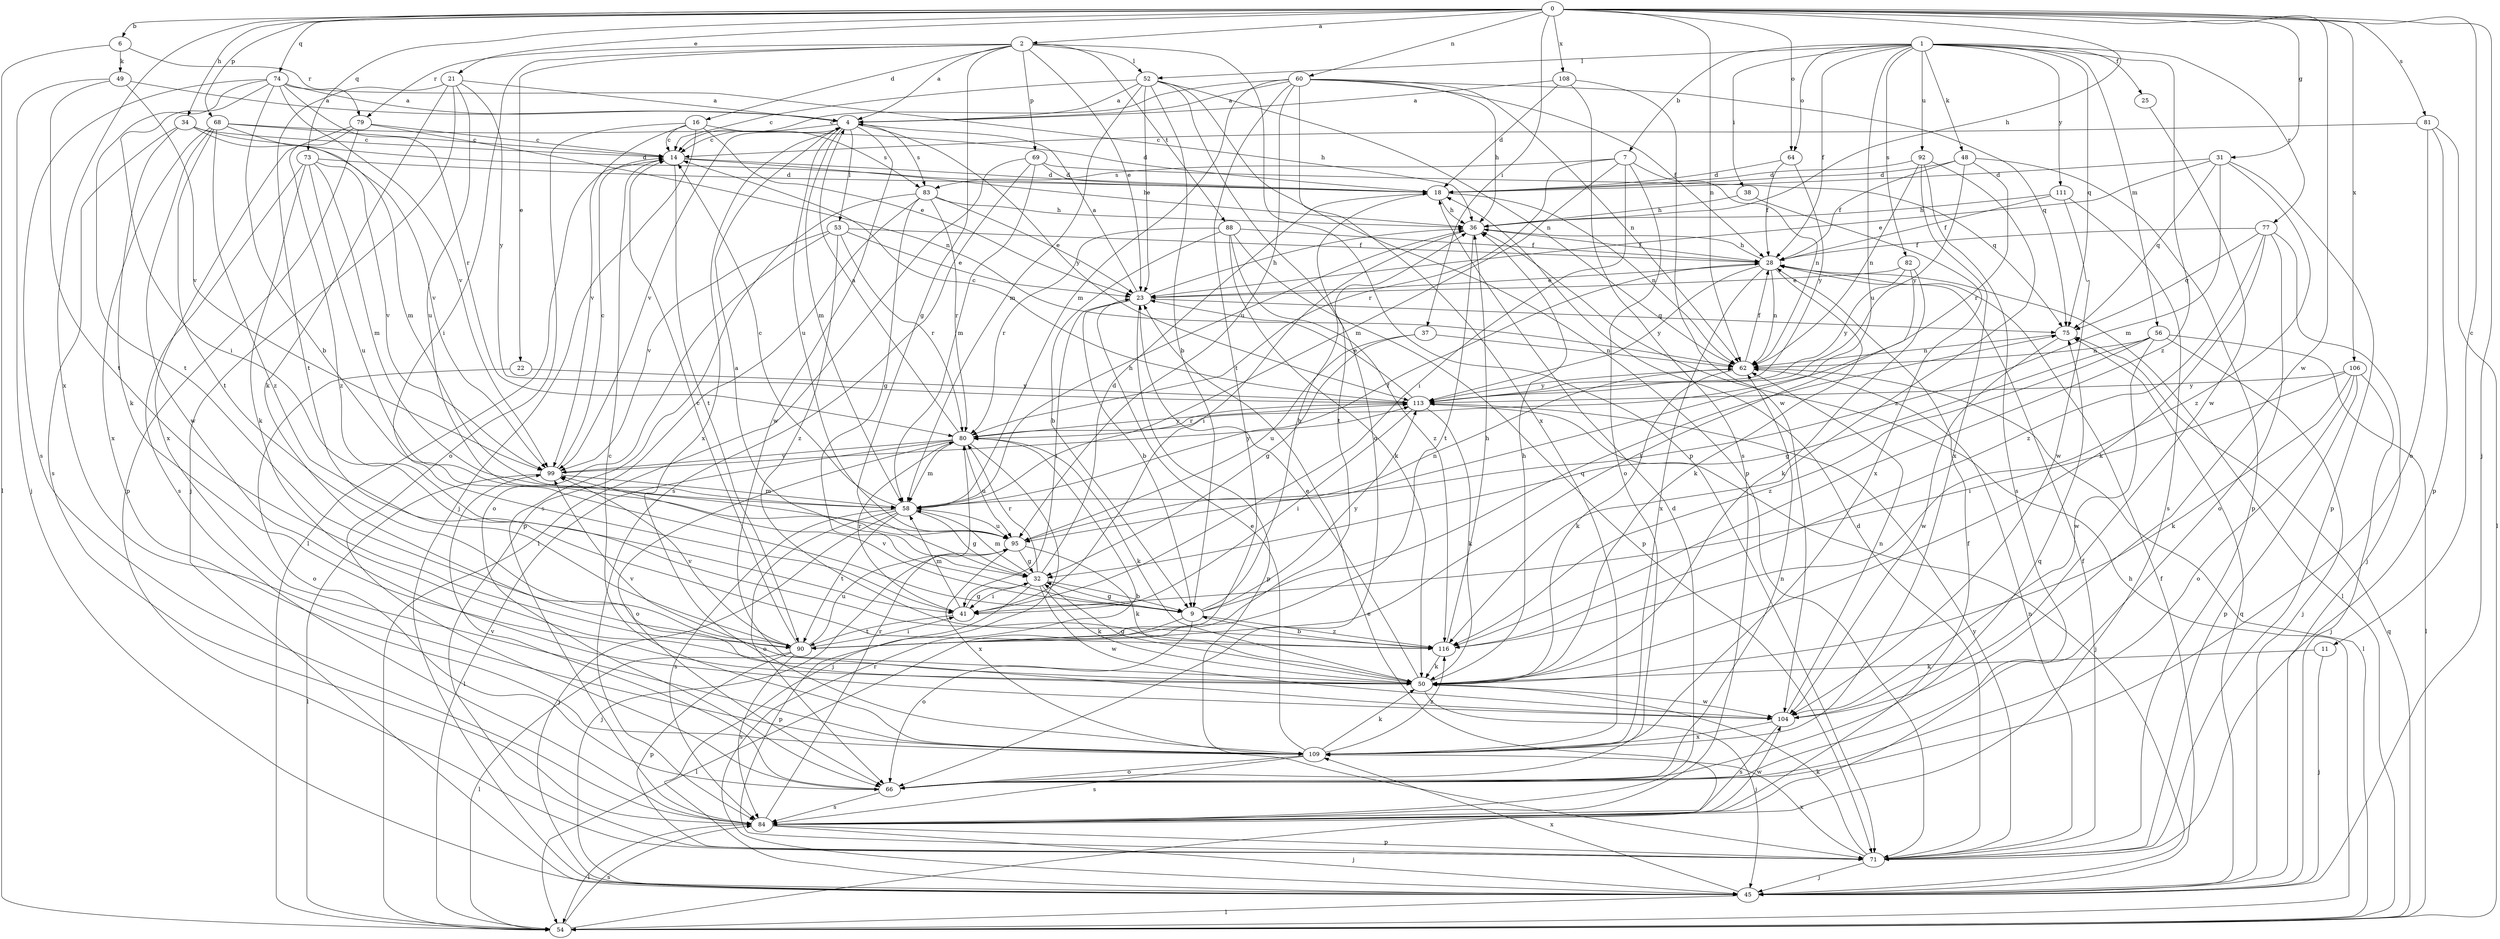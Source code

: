 strict digraph  {
0;
1;
2;
4;
6;
7;
9;
11;
14;
16;
18;
21;
22;
23;
25;
28;
31;
32;
34;
36;
37;
38;
41;
45;
48;
49;
50;
52;
53;
54;
56;
58;
60;
62;
64;
66;
68;
69;
71;
73;
74;
75;
77;
79;
80;
81;
82;
83;
84;
88;
90;
92;
95;
99;
104;
106;
108;
109;
111;
113;
116;
0 -> 2  [label=a];
0 -> 6  [label=b];
0 -> 11  [label=c];
0 -> 21  [label=e];
0 -> 31  [label=g];
0 -> 34  [label=h];
0 -> 36  [label=h];
0 -> 37  [label=i];
0 -> 45  [label=j];
0 -> 60  [label=n];
0 -> 62  [label=n];
0 -> 64  [label=o];
0 -> 68  [label=p];
0 -> 73  [label=q];
0 -> 74  [label=q];
0 -> 81  [label=s];
0 -> 104  [label=w];
0 -> 106  [label=x];
0 -> 108  [label=x];
0 -> 109  [label=x];
1 -> 7  [label=b];
1 -> 25  [label=f];
1 -> 28  [label=f];
1 -> 38  [label=i];
1 -> 48  [label=k];
1 -> 52  [label=l];
1 -> 56  [label=m];
1 -> 64  [label=o];
1 -> 75  [label=q];
1 -> 77  [label=r];
1 -> 82  [label=s];
1 -> 92  [label=u];
1 -> 95  [label=u];
1 -> 111  [label=y];
1 -> 116  [label=z];
2 -> 4  [label=a];
2 -> 16  [label=d];
2 -> 22  [label=e];
2 -> 23  [label=e];
2 -> 32  [label=g];
2 -> 41  [label=i];
2 -> 52  [label=l];
2 -> 69  [label=p];
2 -> 71  [label=p];
2 -> 79  [label=r];
2 -> 88  [label=t];
4 -> 14  [label=c];
4 -> 53  [label=l];
4 -> 58  [label=m];
4 -> 83  [label=s];
4 -> 95  [label=u];
4 -> 99  [label=v];
4 -> 104  [label=w];
4 -> 109  [label=x];
4 -> 113  [label=y];
6 -> 49  [label=k];
6 -> 54  [label=l];
6 -> 79  [label=r];
7 -> 41  [label=i];
7 -> 58  [label=m];
7 -> 62  [label=n];
7 -> 66  [label=o];
7 -> 80  [label=r];
7 -> 83  [label=s];
9 -> 4  [label=a];
9 -> 32  [label=g];
9 -> 36  [label=h];
9 -> 54  [label=l];
9 -> 66  [label=o];
9 -> 75  [label=q];
9 -> 99  [label=v];
9 -> 113  [label=y];
9 -> 116  [label=z];
11 -> 45  [label=j];
11 -> 50  [label=k];
14 -> 18  [label=d];
14 -> 36  [label=h];
14 -> 54  [label=l];
14 -> 90  [label=t];
16 -> 14  [label=c];
16 -> 23  [label=e];
16 -> 45  [label=j];
16 -> 66  [label=o];
16 -> 83  [label=s];
16 -> 99  [label=v];
18 -> 36  [label=h];
18 -> 62  [label=n];
18 -> 90  [label=t];
21 -> 4  [label=a];
21 -> 45  [label=j];
21 -> 50  [label=k];
21 -> 90  [label=t];
21 -> 95  [label=u];
21 -> 113  [label=y];
22 -> 66  [label=o];
22 -> 113  [label=y];
23 -> 4  [label=a];
23 -> 9  [label=b];
23 -> 36  [label=h];
23 -> 41  [label=i];
23 -> 71  [label=p];
23 -> 75  [label=q];
25 -> 104  [label=w];
28 -> 23  [label=e];
28 -> 36  [label=h];
28 -> 50  [label=k];
28 -> 54  [label=l];
28 -> 62  [label=n];
28 -> 109  [label=x];
28 -> 113  [label=y];
31 -> 18  [label=d];
31 -> 23  [label=e];
31 -> 58  [label=m];
31 -> 71  [label=p];
31 -> 75  [label=q];
31 -> 116  [label=z];
32 -> 9  [label=b];
32 -> 18  [label=d];
32 -> 41  [label=i];
32 -> 50  [label=k];
32 -> 58  [label=m];
32 -> 71  [label=p];
32 -> 80  [label=r];
32 -> 104  [label=w];
34 -> 14  [label=c];
34 -> 18  [label=d];
34 -> 50  [label=k];
34 -> 84  [label=s];
34 -> 99  [label=v];
36 -> 28  [label=f];
36 -> 41  [label=i];
36 -> 90  [label=t];
37 -> 32  [label=g];
37 -> 62  [label=n];
37 -> 95  [label=u];
38 -> 36  [label=h];
38 -> 109  [label=x];
41 -> 32  [label=g];
41 -> 58  [label=m];
41 -> 80  [label=r];
41 -> 90  [label=t];
45 -> 28  [label=f];
45 -> 54  [label=l];
45 -> 75  [label=q];
45 -> 80  [label=r];
45 -> 109  [label=x];
48 -> 18  [label=d];
48 -> 28  [label=f];
48 -> 71  [label=p];
48 -> 80  [label=r];
48 -> 113  [label=y];
49 -> 4  [label=a];
49 -> 45  [label=j];
49 -> 90  [label=t];
49 -> 99  [label=v];
50 -> 23  [label=e];
50 -> 32  [label=g];
50 -> 36  [label=h];
50 -> 45  [label=j];
50 -> 99  [label=v];
50 -> 104  [label=w];
52 -> 4  [label=a];
52 -> 9  [label=b];
52 -> 14  [label=c];
52 -> 23  [label=e];
52 -> 58  [label=m];
52 -> 62  [label=n];
52 -> 66  [label=o];
52 -> 71  [label=p];
53 -> 23  [label=e];
53 -> 28  [label=f];
53 -> 66  [label=o];
53 -> 80  [label=r];
53 -> 99  [label=v];
53 -> 116  [label=z];
54 -> 23  [label=e];
54 -> 36  [label=h];
54 -> 75  [label=q];
54 -> 84  [label=s];
56 -> 32  [label=g];
56 -> 45  [label=j];
56 -> 54  [label=l];
56 -> 62  [label=n];
56 -> 104  [label=w];
56 -> 116  [label=z];
58 -> 14  [label=c];
58 -> 28  [label=f];
58 -> 32  [label=g];
58 -> 36  [label=h];
58 -> 45  [label=j];
58 -> 66  [label=o];
58 -> 84  [label=s];
58 -> 90  [label=t];
58 -> 95  [label=u];
60 -> 4  [label=a];
60 -> 14  [label=c];
60 -> 28  [label=f];
60 -> 36  [label=h];
60 -> 58  [label=m];
60 -> 62  [label=n];
60 -> 75  [label=q];
60 -> 90  [label=t];
60 -> 95  [label=u];
60 -> 109  [label=x];
62 -> 28  [label=f];
62 -> 50  [label=k];
62 -> 54  [label=l];
62 -> 113  [label=y];
64 -> 18  [label=d];
64 -> 28  [label=f];
64 -> 113  [label=y];
66 -> 62  [label=n];
66 -> 75  [label=q];
66 -> 84  [label=s];
66 -> 99  [label=v];
68 -> 14  [label=c];
68 -> 18  [label=d];
68 -> 58  [label=m];
68 -> 90  [label=t];
68 -> 104  [label=w];
68 -> 109  [label=x];
68 -> 116  [label=z];
69 -> 18  [label=d];
69 -> 54  [label=l];
69 -> 58  [label=m];
69 -> 75  [label=q];
69 -> 84  [label=s];
71 -> 18  [label=d];
71 -> 28  [label=f];
71 -> 45  [label=j];
71 -> 50  [label=k];
71 -> 62  [label=n];
71 -> 109  [label=x];
71 -> 113  [label=y];
73 -> 18  [label=d];
73 -> 50  [label=k];
73 -> 58  [label=m];
73 -> 84  [label=s];
73 -> 95  [label=u];
73 -> 99  [label=v];
74 -> 4  [label=a];
74 -> 9  [label=b];
74 -> 36  [label=h];
74 -> 41  [label=i];
74 -> 80  [label=r];
74 -> 84  [label=s];
74 -> 90  [label=t];
74 -> 99  [label=v];
75 -> 62  [label=n];
75 -> 104  [label=w];
77 -> 28  [label=f];
77 -> 45  [label=j];
77 -> 50  [label=k];
77 -> 66  [label=o];
77 -> 75  [label=q];
77 -> 116  [label=z];
79 -> 14  [label=c];
79 -> 62  [label=n];
79 -> 71  [label=p];
79 -> 109  [label=x];
79 -> 116  [label=z];
80 -> 4  [label=a];
80 -> 45  [label=j];
80 -> 50  [label=k];
80 -> 54  [label=l];
80 -> 58  [label=m];
80 -> 66  [label=o];
80 -> 95  [label=u];
80 -> 99  [label=v];
80 -> 113  [label=y];
81 -> 14  [label=c];
81 -> 54  [label=l];
81 -> 66  [label=o];
81 -> 71  [label=p];
82 -> 23  [label=e];
82 -> 50  [label=k];
82 -> 90  [label=t];
82 -> 113  [label=y];
83 -> 23  [label=e];
83 -> 32  [label=g];
83 -> 36  [label=h];
83 -> 71  [label=p];
83 -> 80  [label=r];
83 -> 84  [label=s];
84 -> 18  [label=d];
84 -> 28  [label=f];
84 -> 45  [label=j];
84 -> 54  [label=l];
84 -> 71  [label=p];
84 -> 80  [label=r];
84 -> 104  [label=w];
88 -> 9  [label=b];
88 -> 28  [label=f];
88 -> 50  [label=k];
88 -> 71  [label=p];
88 -> 80  [label=r];
88 -> 116  [label=z];
90 -> 14  [label=c];
90 -> 41  [label=i];
90 -> 54  [label=l];
90 -> 71  [label=p];
90 -> 84  [label=s];
90 -> 95  [label=u];
90 -> 99  [label=v];
92 -> 18  [label=d];
92 -> 62  [label=n];
92 -> 84  [label=s];
92 -> 109  [label=x];
92 -> 116  [label=z];
95 -> 32  [label=g];
95 -> 45  [label=j];
95 -> 50  [label=k];
95 -> 62  [label=n];
95 -> 109  [label=x];
99 -> 14  [label=c];
99 -> 54  [label=l];
99 -> 58  [label=m];
99 -> 113  [label=y];
104 -> 62  [label=n];
104 -> 84  [label=s];
104 -> 109  [label=x];
106 -> 41  [label=i];
106 -> 45  [label=j];
106 -> 50  [label=k];
106 -> 66  [label=o];
106 -> 71  [label=p];
106 -> 113  [label=y];
108 -> 4  [label=a];
108 -> 18  [label=d];
108 -> 84  [label=s];
108 -> 104  [label=w];
109 -> 14  [label=c];
109 -> 23  [label=e];
109 -> 50  [label=k];
109 -> 66  [label=o];
109 -> 84  [label=s];
109 -> 116  [label=z];
111 -> 28  [label=f];
111 -> 36  [label=h];
111 -> 84  [label=s];
111 -> 104  [label=w];
113 -> 14  [label=c];
113 -> 23  [label=e];
113 -> 41  [label=i];
113 -> 45  [label=j];
113 -> 50  [label=k];
113 -> 80  [label=r];
116 -> 9  [label=b];
116 -> 36  [label=h];
116 -> 50  [label=k];
}
